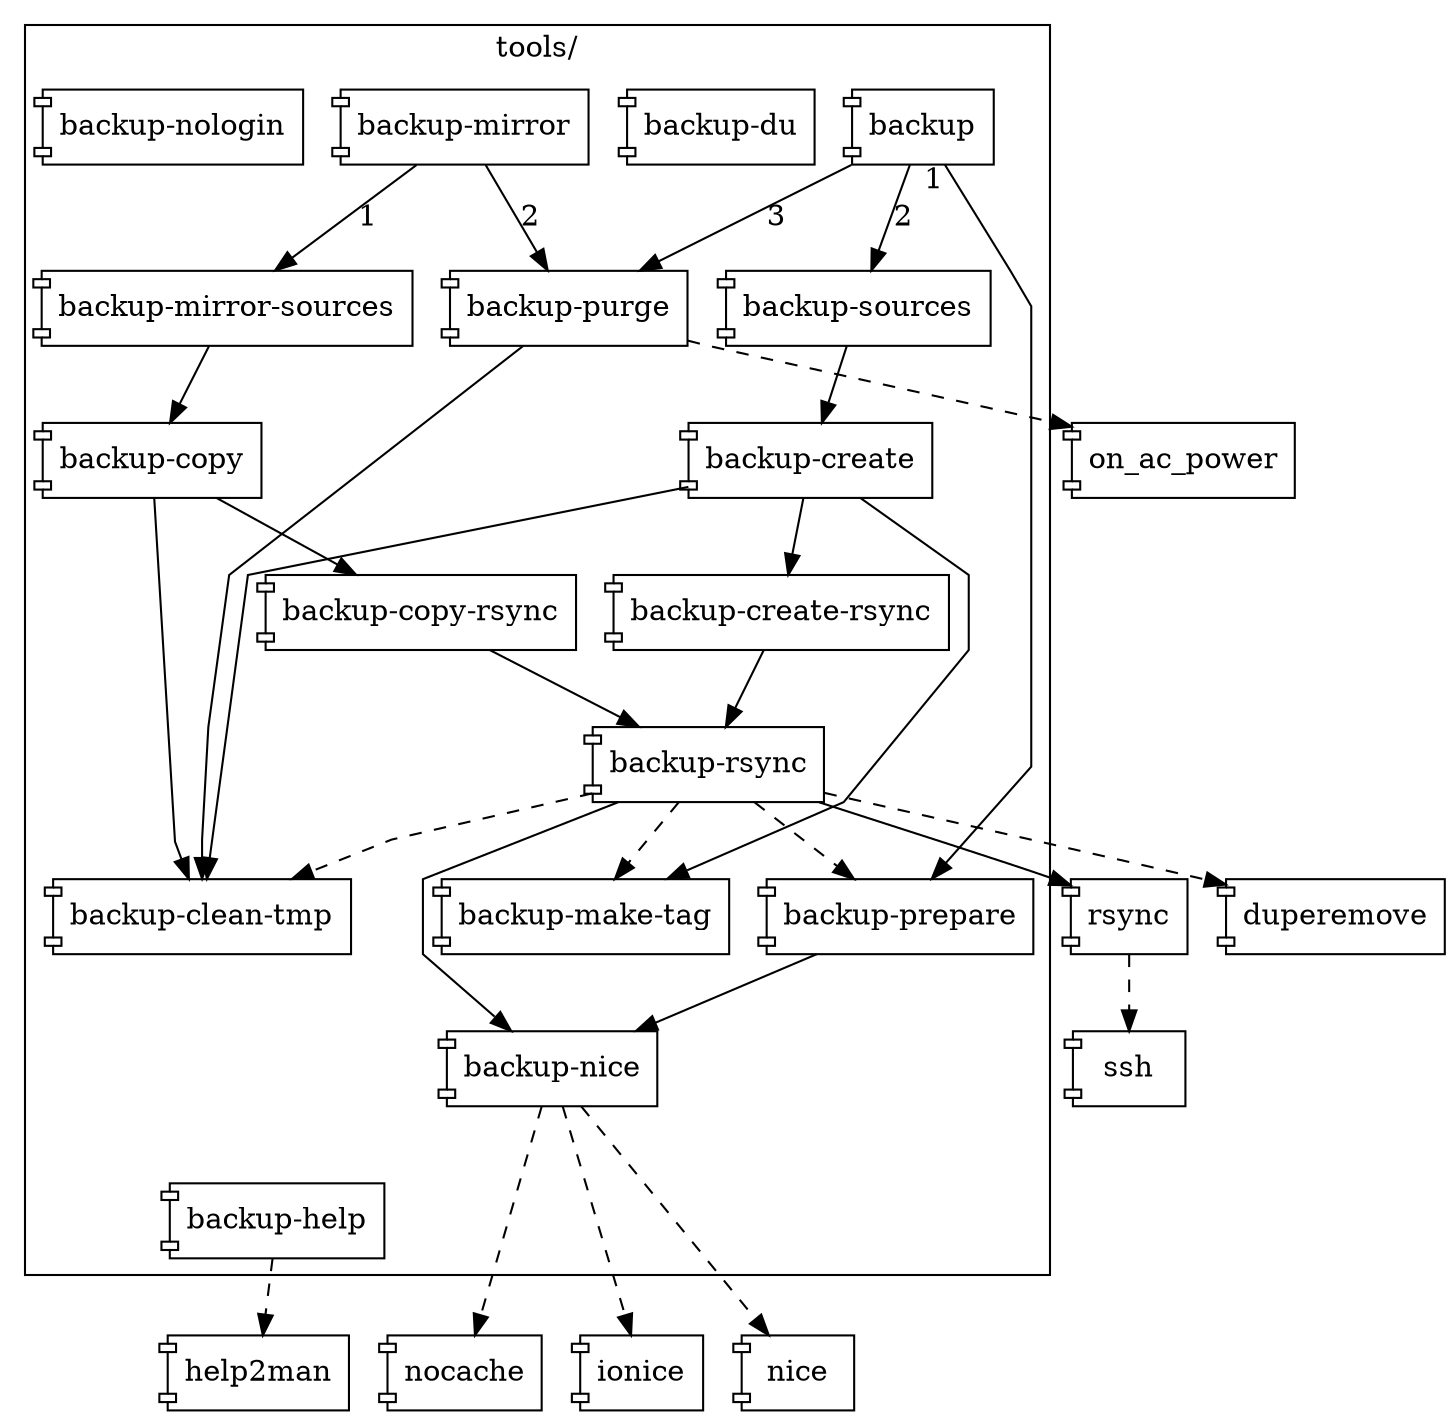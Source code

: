 digraph "rsync-backup" {
	graph	[ splines = polyline ]
	node	[ shape = component, target = "_parent" ]
	subgraph "cluster:tools" {
		graph	[ label = "tools/" ]
		node	[ URL = "../#\N" ]
		"backup"		-> "backup-prepare"		[ taillabel = 1 ]
		"backup"		-> "backup-sources"		[ label = 2 ]
		"backup"		-> "backup-purge"		[ label = 3 ]
		"backup-copy"		-> "backup-clean-tmp"
		"backup-copy"		-> "backup-copy-rsync"
		"backup-copy-rsync"	-> "backup-rsync"
		"backup-create"		-> "backup-clean-tmp"
		"backup-create"		-> "backup-create-rsync"
		"backup-create"		-> "backup-make-tag"
		"backup-create-rsync"	-> "backup-rsync"
		"backup-du"
		"backup-mirror"		-> "backup-mirror-sources"	[ label = 1 ]
		"backup-mirror"		-> "backup-purge"		[ label = 2 ]
		"backup-mirror-sources"	-> "backup-copy"
		"backup-nice"		-> "backup-help"		[ style = invis ]
		"backup-nologin"
		"backup-prepare"	-> "backup-nice"
		"backup-purge"		-> "backup-clean-tmp"
		"backup-rsync"		-> "backup-clean-tmp"		[ style = dashed ]
		"backup-rsync"		-> "backup-make-tag"		[ style = dashed ]
		"backup-rsync"		-> "backup-nice"		[ minlen = 2 ]
		"backup-rsync"		-> "backup-prepare"		[ style = dashed ]
		"backup-sources"	-> "backup-create"
	}
	"backup-help"	-> "help2man"		[ style = dashed ]
	"backup-nice"	-> "ionice"		[ minlen = 2, style = dashed ]
	"backup-nice"	-> "nice"		[ minlen = 2, style = dashed ]
	"backup-nice"	-> "nocache"		[ minlen = 2, style = dashed ]
	"backup-purge"	-> "on_ac_power"	[ style = dashed ]
	"backup-rsync"	-> "rsync"
	"backup-rsync"	-> "duperemove"		[ style = dashed ]
	"rsync"		-> "ssh"		[ style = dashed ]
}
